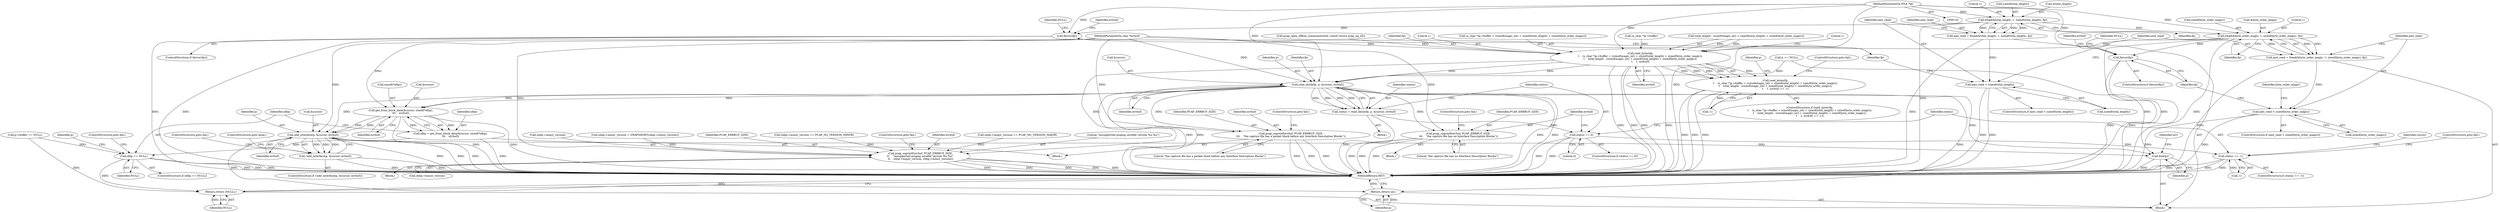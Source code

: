 digraph "0_libpcap_a5a36d9e82dde7265e38fe1f87b7f11c461c29f6@API" {
"1000173" [label="(Call,fread(&total_length, 1, sizeof(total_length), fp))"];
"1000134" [label="(MethodParameterIn,FILE *fp)"];
"1000171" [label="(Call,amt_read = fread(&total_length, 1, sizeof(total_length), fp))"];
"1000181" [label="(Call,amt_read < sizeof(total_length))"];
"1000187" [label="(Call,ferror(fp))"];
"1000205" [label="(Call,fread(&byte_order_magic, 1, sizeof(byte_order_magic), fp))"];
"1000203" [label="(Call,amt_read = fread(&byte_order_magic, 1, sizeof(byte_order_magic), fp))"];
"1000213" [label="(Call,amt_read < sizeof(byte_order_magic))"];
"1000219" [label="(Call,ferror(fp))"];
"1000447" [label="(Call,read_bytes(fp,\n\t    (u_char *)p->buffer + (sizeof(magic_int) + sizeof(total_length) + sizeof(byte_order_magic)),\n\t    total_length - (sizeof(magic_int) + sizeof(total_length) + sizeof(byte_order_magic)),\n\t    1, errbuf))"];
"1000446" [label="(Call,read_bytes(fp,\n\t    (u_char *)p->buffer + (sizeof(magic_int) + sizeof(total_length) + sizeof(byte_order_magic)),\n\t    total_length - (sizeof(magic_int) + sizeof(total_length) + sizeof(byte_order_magic)),\n\t    1, errbuf) == -1)"];
"1000513" [label="(Call,pcap_snprintf(errbuf, PCAP_ERRBUF_SIZE,\n\t\t    \"unsupported pcapng savefile version %u.%u\",\n\t\t    shbp->major_version, shbp->minor_version))"];
"1000549" [label="(Call,read_block(fp, p, &cursor, errbuf))"];
"1000547" [label="(Call,status = read_block(fp, p, &cursor, errbuf))"];
"1000556" [label="(Call,status == 0)"];
"1000566" [label="(Call,status == -1)"];
"1000560" [label="(Call,pcap_snprintf(errbuf, PCAP_ERRBUF_SIZE,\n\t\t\t    \"the capture file has no Interface Description Blocks\"))"];
"1000579" [label="(Call,get_from_block_data(&cursor, sizeof(*idbp),\n\t\t\t    errbuf))"];
"1000577" [label="(Call,idbp = get_from_block_data(&cursor, sizeof(*idbp),\n\t\t\t    errbuf))"];
"1000587" [label="(Call,idbp == NULL)"];
"1000707" [label="(Return,return (NULL);)"];
"1000614" [label="(Call,add_interface(p, &cursor, errbuf))"];
"1000613" [label="(Call,!add_interface(p, &cursor, errbuf))"];
"1000690" [label="(Return,return (p);)"];
"1000701" [label="(Call,free(p))"];
"1000624" [label="(Call,pcap_snprintf(errbuf, PCAP_ERRBUF_SIZE,\n\t\t\t    \"the capture file has a packet block before any Interface Description Blocks\"))"];
"1000474" [label="(Identifier,errbuf)"];
"1000620" [label="(ControlStructure,goto done;)"];
"1000182" [label="(Identifier,amt_read)"];
"1000575" [label="(Block,)"];
"1000186" [label="(ControlStructure,if (ferror(fp)))"];
"1000473" [label="(Literal,1)"];
"1000568" [label="(Call,-1)"];
"1000209" [label="(Call,sizeof(byte_order_magic))"];
"1000556" [label="(Call,status == 0)"];
"1000204" [label="(Identifier,amt_read)"];
"1000463" [label="(Call,total_length - (sizeof(magic_int) + sizeof(total_length) + sizeof(byte_order_magic)))"];
"1000555" [label="(ControlStructure,if (status == 0))"];
"1000173" [label="(Call,fread(&total_length, 1, sizeof(total_length), fp))"];
"1000134" [label="(MethodParameterIn,FILE *fp)"];
"1000708" [label="(Identifier,NULL)"];
"1000205" [label="(Call,fread(&byte_order_magic, 1, sizeof(byte_order_magic), fp))"];
"1000449" [label="(Call,(u_char *)p->buffer + (sizeof(magic_int) + sizeof(total_length) + sizeof(byte_order_magic)))"];
"1000586" [label="(ControlStructure,if (idbp == NULL))"];
"1000445" [label="(ControlStructure,if (read_bytes(fp,\n\t    (u_char *)p->buffer + (sizeof(magic_int) + sizeof(total_length) + sizeof(byte_order_magic)),\n\t    total_length - (sizeof(magic_int) + sizeof(total_length) + sizeof(byte_order_magic)),\n\t    1, errbuf) == -1))"];
"1000588" [label="(Identifier,idbp)"];
"1000212" [label="(ControlStructure,if (amt_read < sizeof(byte_order_magic)))"];
"1000612" [label="(ControlStructure,if (!add_interface(p, &cursor, errbuf)))"];
"1000585" [label="(Identifier,errbuf)"];
"1000513" [label="(Call,pcap_snprintf(errbuf, PCAP_ERRBUF_SIZE,\n\t\t    \"unsupported pcapng savefile version %u.%u\",\n\t\t    shbp->major_version, shbp->minor_version))"];
"1000219" [label="(Call,ferror(fp))"];
"1000171" [label="(Call,amt_read = fread(&total_length, 1, sizeof(total_length), fp))"];
"1000561" [label="(Identifier,errbuf)"];
"1000613" [label="(Call,!add_interface(p, &cursor, errbuf))"];
"1000214" [label="(Identifier,amt_read)"];
"1000625" [label="(Identifier,errbuf)"];
"1000507" [label="(Call,shbp->minor_version == PCAP_NG_VERSION_MINOR)"];
"1000480" [label="(Identifier,p)"];
"1000554" [label="(Identifier,errbuf)"];
"1000305" [label="(Call,p == NULL)"];
"1000577" [label="(Call,idbp = get_from_block_data(&cursor, sizeof(*idbp),\n\t\t\t    errbuf))"];
"1000559" [label="(Block,)"];
"1000549" [label="(Call,read_block(fp, p, &cursor, errbuf))"];
"1000206" [label="(Call,&byte_order_magic)"];
"1000136" [label="(MethodParameterIn,char *errbuf)"];
"1000523" [label="(ControlStructure,goto fail;)"];
"1000702" [label="(Identifier,p)"];
"1000138" [label="(Block,)"];
"1000546" [label="(Block,)"];
"1000179" [label="(Identifier,fp)"];
"1000211" [label="(Identifier,fp)"];
"1000628" [label="(ControlStructure,goto fail;)"];
"1000183" [label="(Call,sizeof(total_length))"];
"1000213" [label="(Call,amt_read < sizeof(byte_order_magic))"];
"1000218" [label="(ControlStructure,if (ferror(fp)))"];
"1000582" [label="(Call,sizeof(*idbp))"];
"1000208" [label="(Literal,1)"];
"1000552" [label="(Call,&cursor)"];
"1000615" [label="(Identifier,p)"];
"1000234" [label="(Identifier,NULL)"];
"1000627" [label="(Literal,\"the capture file has a packet block before any Interface Description Blocks\")"];
"1000514" [label="(Identifier,errbuf)"];
"1000551" [label="(Identifier,p)"];
"1000580" [label="(Call,&cursor)"];
"1000172" [label="(Identifier,amt_read)"];
"1000562" [label="(Identifier,PCAP_ERRBUF_SIZE)"];
"1000502" [label="(Call,shbp->major_version == PCAP_NG_VERSION_MAJOR)"];
"1000220" [label="(Identifier,fp)"];
"1000616" [label="(Call,&cursor)"];
"1000566" [label="(Call,status == -1)"];
"1000578" [label="(Identifier,idbp)"];
"1000589" [label="(Identifier,NULL)"];
"1000188" [label="(Identifier,fp)"];
"1000707" [label="(Return,return (NULL);)"];
"1000619" [label="(ControlStructure,goto fail;)"];
"1000176" [label="(Literal,1)"];
"1000203" [label="(Call,amt_read = fread(&byte_order_magic, 1, sizeof(byte_order_magic), fp))"];
"1000450" [label="(Call,(u_char *)p->buffer)"];
"1000547" [label="(Call,status = read_block(fp, p, &cursor, errbuf))"];
"1000180" [label="(ControlStructure,if (amt_read < sizeof(total_length)))"];
"1000587" [label="(Call,idbp == NULL)"];
"1000223" [label="(Identifier,errbuf)"];
"1000202" [label="(Identifier,NULL)"];
"1000516" [label="(Literal,\"unsupported pcapng savefile version %u.%u\")"];
"1000570" [label="(ControlStructure,goto fail;)"];
"1000177" [label="(Call,sizeof(total_length))"];
"1000191" [label="(Identifier,errbuf)"];
"1000548" [label="(Identifier,status)"];
"1000690" [label="(Return,return (p);)"];
"1000558" [label="(Literal,0)"];
"1000618" [label="(Identifier,errbuf)"];
"1000388" [label="(Call,p->buffer == NULL)"];
"1000512" [label="(Block,)"];
"1000550" [label="(Identifier,fp)"];
"1000187" [label="(Call,ferror(fp))"];
"1000181" [label="(Call,amt_read < sizeof(total_length))"];
"1000475" [label="(Call,-1)"];
"1000564" [label="(ControlStructure,goto fail;)"];
"1000573" [label="(Identifier,cursor)"];
"1000567" [label="(Identifier,status)"];
"1000626" [label="(Identifier,PCAP_ERRBUF_SIZE)"];
"1000560" [label="(Call,pcap_snprintf(errbuf, PCAP_ERRBUF_SIZE,\n\t\t\t    \"the capture file has no Interface Description Blocks\"))"];
"1000691" [label="(Identifier,p)"];
"1000579" [label="(Call,get_from_block_data(&cursor, sizeof(*idbp),\n\t\t\t    errbuf))"];
"1000446" [label="(Call,read_bytes(fp,\n\t    (u_char *)p->buffer + (sizeof(magic_int) + sizeof(total_length) + sizeof(byte_order_magic)),\n\t    total_length - (sizeof(magic_int) + sizeof(total_length) + sizeof(byte_order_magic)),\n\t    1, errbuf) == -1)"];
"1000705" [label="(Identifier,err)"];
"1000447" [label="(Call,read_bytes(fp,\n\t    (u_char *)p->buffer + (sizeof(magic_int) + sizeof(total_length) + sizeof(byte_order_magic)),\n\t    total_length - (sizeof(magic_int) + sizeof(total_length) + sizeof(byte_order_magic)),\n\t    1, errbuf))"];
"1000174" [label="(Call,&total_length)"];
"1000614" [label="(Call,add_interface(p, &cursor, errbuf))"];
"1000517" [label="(Call,shbp->major_version)"];
"1000520" [label="(Call,shbp->minor_version)"];
"1000491" [label="(Call,shbp->minor_version = SWAPSHORT(shbp->minor_version))"];
"1000476" [label="(Literal,1)"];
"1000515" [label="(Identifier,PCAP_ERRBUF_SIZE)"];
"1000557" [label="(Identifier,status)"];
"1000593" [label="(Identifier,p)"];
"1000590" [label="(ControlStructure,goto fail;)"];
"1000565" [label="(ControlStructure,if (status == -1))"];
"1000237" [label="(Identifier,byte_order_magic)"];
"1000563" [label="(Literal,\"the capture file has no Interface Description Blocks\")"];
"1000300" [label="(Call,pcap_open_offline_common(errbuf, sizeof (struct pcap_ng_sf)))"];
"1000709" [label="(MethodReturn,RET)"];
"1000624" [label="(Call,pcap_snprintf(errbuf, PCAP_ERRBUF_SIZE,\n\t\t\t    \"the capture file has a packet block before any Interface Description Blocks\"))"];
"1000701" [label="(Call,free(p))"];
"1000448" [label="(Identifier,fp)"];
"1000477" [label="(ControlStructure,goto fail;)"];
"1000215" [label="(Call,sizeof(byte_order_magic))"];
"1000173" -> "1000171"  [label="AST: "];
"1000173" -> "1000179"  [label="CFG: "];
"1000174" -> "1000173"  [label="AST: "];
"1000176" -> "1000173"  [label="AST: "];
"1000177" -> "1000173"  [label="AST: "];
"1000179" -> "1000173"  [label="AST: "];
"1000171" -> "1000173"  [label="CFG: "];
"1000173" -> "1000709"  [label="DDG: "];
"1000173" -> "1000171"  [label="DDG: "];
"1000173" -> "1000171"  [label="DDG: "];
"1000173" -> "1000171"  [label="DDG: "];
"1000134" -> "1000173"  [label="DDG: "];
"1000173" -> "1000187"  [label="DDG: "];
"1000173" -> "1000205"  [label="DDG: "];
"1000134" -> "1000132"  [label="AST: "];
"1000134" -> "1000709"  [label="DDG: "];
"1000134" -> "1000187"  [label="DDG: "];
"1000134" -> "1000205"  [label="DDG: "];
"1000134" -> "1000219"  [label="DDG: "];
"1000134" -> "1000447"  [label="DDG: "];
"1000134" -> "1000549"  [label="DDG: "];
"1000171" -> "1000138"  [label="AST: "];
"1000172" -> "1000171"  [label="AST: "];
"1000182" -> "1000171"  [label="CFG: "];
"1000171" -> "1000709"  [label="DDG: "];
"1000171" -> "1000181"  [label="DDG: "];
"1000181" -> "1000180"  [label="AST: "];
"1000181" -> "1000183"  [label="CFG: "];
"1000182" -> "1000181"  [label="AST: "];
"1000183" -> "1000181"  [label="AST: "];
"1000188" -> "1000181"  [label="CFG: "];
"1000204" -> "1000181"  [label="CFG: "];
"1000181" -> "1000709"  [label="DDG: "];
"1000181" -> "1000709"  [label="DDG: "];
"1000187" -> "1000186"  [label="AST: "];
"1000187" -> "1000188"  [label="CFG: "];
"1000188" -> "1000187"  [label="AST: "];
"1000191" -> "1000187"  [label="CFG: "];
"1000202" -> "1000187"  [label="CFG: "];
"1000187" -> "1000709"  [label="DDG: "];
"1000187" -> "1000709"  [label="DDG: "];
"1000205" -> "1000203"  [label="AST: "];
"1000205" -> "1000211"  [label="CFG: "];
"1000206" -> "1000205"  [label="AST: "];
"1000208" -> "1000205"  [label="AST: "];
"1000209" -> "1000205"  [label="AST: "];
"1000211" -> "1000205"  [label="AST: "];
"1000203" -> "1000205"  [label="CFG: "];
"1000205" -> "1000709"  [label="DDG: "];
"1000205" -> "1000709"  [label="DDG: "];
"1000205" -> "1000203"  [label="DDG: "];
"1000205" -> "1000203"  [label="DDG: "];
"1000205" -> "1000203"  [label="DDG: "];
"1000205" -> "1000219"  [label="DDG: "];
"1000205" -> "1000447"  [label="DDG: "];
"1000203" -> "1000138"  [label="AST: "];
"1000204" -> "1000203"  [label="AST: "];
"1000214" -> "1000203"  [label="CFG: "];
"1000203" -> "1000709"  [label="DDG: "];
"1000203" -> "1000213"  [label="DDG: "];
"1000213" -> "1000212"  [label="AST: "];
"1000213" -> "1000215"  [label="CFG: "];
"1000214" -> "1000213"  [label="AST: "];
"1000215" -> "1000213"  [label="AST: "];
"1000220" -> "1000213"  [label="CFG: "];
"1000237" -> "1000213"  [label="CFG: "];
"1000213" -> "1000709"  [label="DDG: "];
"1000213" -> "1000709"  [label="DDG: "];
"1000219" -> "1000218"  [label="AST: "];
"1000219" -> "1000220"  [label="CFG: "];
"1000220" -> "1000219"  [label="AST: "];
"1000223" -> "1000219"  [label="CFG: "];
"1000234" -> "1000219"  [label="CFG: "];
"1000219" -> "1000709"  [label="DDG: "];
"1000219" -> "1000709"  [label="DDG: "];
"1000447" -> "1000446"  [label="AST: "];
"1000447" -> "1000474"  [label="CFG: "];
"1000448" -> "1000447"  [label="AST: "];
"1000449" -> "1000447"  [label="AST: "];
"1000463" -> "1000447"  [label="AST: "];
"1000473" -> "1000447"  [label="AST: "];
"1000474" -> "1000447"  [label="AST: "];
"1000476" -> "1000447"  [label="CFG: "];
"1000447" -> "1000709"  [label="DDG: "];
"1000447" -> "1000709"  [label="DDG: "];
"1000447" -> "1000709"  [label="DDG: "];
"1000447" -> "1000709"  [label="DDG: "];
"1000447" -> "1000446"  [label="DDG: "];
"1000447" -> "1000446"  [label="DDG: "];
"1000447" -> "1000446"  [label="DDG: "];
"1000447" -> "1000446"  [label="DDG: "];
"1000447" -> "1000446"  [label="DDG: "];
"1000450" -> "1000447"  [label="DDG: "];
"1000463" -> "1000447"  [label="DDG: "];
"1000463" -> "1000447"  [label="DDG: "];
"1000300" -> "1000447"  [label="DDG: "];
"1000136" -> "1000447"  [label="DDG: "];
"1000447" -> "1000513"  [label="DDG: "];
"1000447" -> "1000549"  [label="DDG: "];
"1000447" -> "1000549"  [label="DDG: "];
"1000446" -> "1000445"  [label="AST: "];
"1000446" -> "1000475"  [label="CFG: "];
"1000475" -> "1000446"  [label="AST: "];
"1000477" -> "1000446"  [label="CFG: "];
"1000480" -> "1000446"  [label="CFG: "];
"1000446" -> "1000709"  [label="DDG: "];
"1000446" -> "1000709"  [label="DDG: "];
"1000446" -> "1000709"  [label="DDG: "];
"1000475" -> "1000446"  [label="DDG: "];
"1000513" -> "1000512"  [label="AST: "];
"1000513" -> "1000520"  [label="CFG: "];
"1000514" -> "1000513"  [label="AST: "];
"1000515" -> "1000513"  [label="AST: "];
"1000516" -> "1000513"  [label="AST: "];
"1000517" -> "1000513"  [label="AST: "];
"1000520" -> "1000513"  [label="AST: "];
"1000523" -> "1000513"  [label="CFG: "];
"1000513" -> "1000709"  [label="DDG: "];
"1000513" -> "1000709"  [label="DDG: "];
"1000513" -> "1000709"  [label="DDG: "];
"1000513" -> "1000709"  [label="DDG: "];
"1000513" -> "1000709"  [label="DDG: "];
"1000136" -> "1000513"  [label="DDG: "];
"1000502" -> "1000513"  [label="DDG: "];
"1000491" -> "1000513"  [label="DDG: "];
"1000507" -> "1000513"  [label="DDG: "];
"1000549" -> "1000547"  [label="AST: "];
"1000549" -> "1000554"  [label="CFG: "];
"1000550" -> "1000549"  [label="AST: "];
"1000551" -> "1000549"  [label="AST: "];
"1000552" -> "1000549"  [label="AST: "];
"1000554" -> "1000549"  [label="AST: "];
"1000547" -> "1000549"  [label="CFG: "];
"1000549" -> "1000709"  [label="DDG: "];
"1000549" -> "1000709"  [label="DDG: "];
"1000549" -> "1000709"  [label="DDG: "];
"1000549" -> "1000709"  [label="DDG: "];
"1000549" -> "1000547"  [label="DDG: "];
"1000549" -> "1000547"  [label="DDG: "];
"1000549" -> "1000547"  [label="DDG: "];
"1000549" -> "1000547"  [label="DDG: "];
"1000305" -> "1000549"  [label="DDG: "];
"1000136" -> "1000549"  [label="DDG: "];
"1000549" -> "1000560"  [label="DDG: "];
"1000549" -> "1000579"  [label="DDG: "];
"1000549" -> "1000579"  [label="DDG: "];
"1000549" -> "1000614"  [label="DDG: "];
"1000549" -> "1000624"  [label="DDG: "];
"1000549" -> "1000690"  [label="DDG: "];
"1000549" -> "1000701"  [label="DDG: "];
"1000547" -> "1000546"  [label="AST: "];
"1000548" -> "1000547"  [label="AST: "];
"1000557" -> "1000547"  [label="CFG: "];
"1000547" -> "1000709"  [label="DDG: "];
"1000547" -> "1000556"  [label="DDG: "];
"1000556" -> "1000555"  [label="AST: "];
"1000556" -> "1000558"  [label="CFG: "];
"1000557" -> "1000556"  [label="AST: "];
"1000558" -> "1000556"  [label="AST: "];
"1000561" -> "1000556"  [label="CFG: "];
"1000567" -> "1000556"  [label="CFG: "];
"1000556" -> "1000709"  [label="DDG: "];
"1000556" -> "1000709"  [label="DDG: "];
"1000556" -> "1000566"  [label="DDG: "];
"1000566" -> "1000565"  [label="AST: "];
"1000566" -> "1000568"  [label="CFG: "];
"1000567" -> "1000566"  [label="AST: "];
"1000568" -> "1000566"  [label="AST: "];
"1000570" -> "1000566"  [label="CFG: "];
"1000573" -> "1000566"  [label="CFG: "];
"1000566" -> "1000709"  [label="DDG: "];
"1000566" -> "1000709"  [label="DDG: "];
"1000566" -> "1000709"  [label="DDG: "];
"1000568" -> "1000566"  [label="DDG: "];
"1000560" -> "1000559"  [label="AST: "];
"1000560" -> "1000563"  [label="CFG: "];
"1000561" -> "1000560"  [label="AST: "];
"1000562" -> "1000560"  [label="AST: "];
"1000563" -> "1000560"  [label="AST: "];
"1000564" -> "1000560"  [label="CFG: "];
"1000560" -> "1000709"  [label="DDG: "];
"1000560" -> "1000709"  [label="DDG: "];
"1000560" -> "1000709"  [label="DDG: "];
"1000136" -> "1000560"  [label="DDG: "];
"1000579" -> "1000577"  [label="AST: "];
"1000579" -> "1000585"  [label="CFG: "];
"1000580" -> "1000579"  [label="AST: "];
"1000582" -> "1000579"  [label="AST: "];
"1000585" -> "1000579"  [label="AST: "];
"1000577" -> "1000579"  [label="CFG: "];
"1000579" -> "1000709"  [label="DDG: "];
"1000579" -> "1000709"  [label="DDG: "];
"1000579" -> "1000577"  [label="DDG: "];
"1000579" -> "1000577"  [label="DDG: "];
"1000136" -> "1000579"  [label="DDG: "];
"1000579" -> "1000614"  [label="DDG: "];
"1000579" -> "1000614"  [label="DDG: "];
"1000577" -> "1000575"  [label="AST: "];
"1000578" -> "1000577"  [label="AST: "];
"1000588" -> "1000577"  [label="CFG: "];
"1000577" -> "1000709"  [label="DDG: "];
"1000577" -> "1000587"  [label="DDG: "];
"1000587" -> "1000586"  [label="AST: "];
"1000587" -> "1000589"  [label="CFG: "];
"1000588" -> "1000587"  [label="AST: "];
"1000589" -> "1000587"  [label="AST: "];
"1000590" -> "1000587"  [label="CFG: "];
"1000593" -> "1000587"  [label="CFG: "];
"1000587" -> "1000709"  [label="DDG: "];
"1000587" -> "1000709"  [label="DDG: "];
"1000587" -> "1000709"  [label="DDG: "];
"1000388" -> "1000587"  [label="DDG: "];
"1000587" -> "1000707"  [label="DDG: "];
"1000707" -> "1000138"  [label="AST: "];
"1000707" -> "1000708"  [label="CFG: "];
"1000708" -> "1000707"  [label="AST: "];
"1000709" -> "1000707"  [label="CFG: "];
"1000707" -> "1000709"  [label="DDG: "];
"1000708" -> "1000707"  [label="DDG: "];
"1000388" -> "1000707"  [label="DDG: "];
"1000614" -> "1000613"  [label="AST: "];
"1000614" -> "1000618"  [label="CFG: "];
"1000615" -> "1000614"  [label="AST: "];
"1000616" -> "1000614"  [label="AST: "];
"1000618" -> "1000614"  [label="AST: "];
"1000613" -> "1000614"  [label="CFG: "];
"1000614" -> "1000709"  [label="DDG: "];
"1000614" -> "1000709"  [label="DDG: "];
"1000614" -> "1000709"  [label="DDG: "];
"1000614" -> "1000613"  [label="DDG: "];
"1000614" -> "1000613"  [label="DDG: "];
"1000614" -> "1000613"  [label="DDG: "];
"1000136" -> "1000614"  [label="DDG: "];
"1000614" -> "1000690"  [label="DDG: "];
"1000614" -> "1000701"  [label="DDG: "];
"1000613" -> "1000612"  [label="AST: "];
"1000619" -> "1000613"  [label="CFG: "];
"1000620" -> "1000613"  [label="CFG: "];
"1000613" -> "1000709"  [label="DDG: "];
"1000613" -> "1000709"  [label="DDG: "];
"1000690" -> "1000138"  [label="AST: "];
"1000690" -> "1000691"  [label="CFG: "];
"1000691" -> "1000690"  [label="AST: "];
"1000709" -> "1000690"  [label="CFG: "];
"1000690" -> "1000709"  [label="DDG: "];
"1000691" -> "1000690"  [label="DDG: "];
"1000701" -> "1000138"  [label="AST: "];
"1000701" -> "1000702"  [label="CFG: "];
"1000702" -> "1000701"  [label="AST: "];
"1000705" -> "1000701"  [label="CFG: "];
"1000701" -> "1000709"  [label="DDG: "];
"1000305" -> "1000701"  [label="DDG: "];
"1000624" -> "1000575"  [label="AST: "];
"1000624" -> "1000627"  [label="CFG: "];
"1000625" -> "1000624"  [label="AST: "];
"1000626" -> "1000624"  [label="AST: "];
"1000627" -> "1000624"  [label="AST: "];
"1000628" -> "1000624"  [label="CFG: "];
"1000624" -> "1000709"  [label="DDG: "];
"1000624" -> "1000709"  [label="DDG: "];
"1000624" -> "1000709"  [label="DDG: "];
"1000136" -> "1000624"  [label="DDG: "];
}
